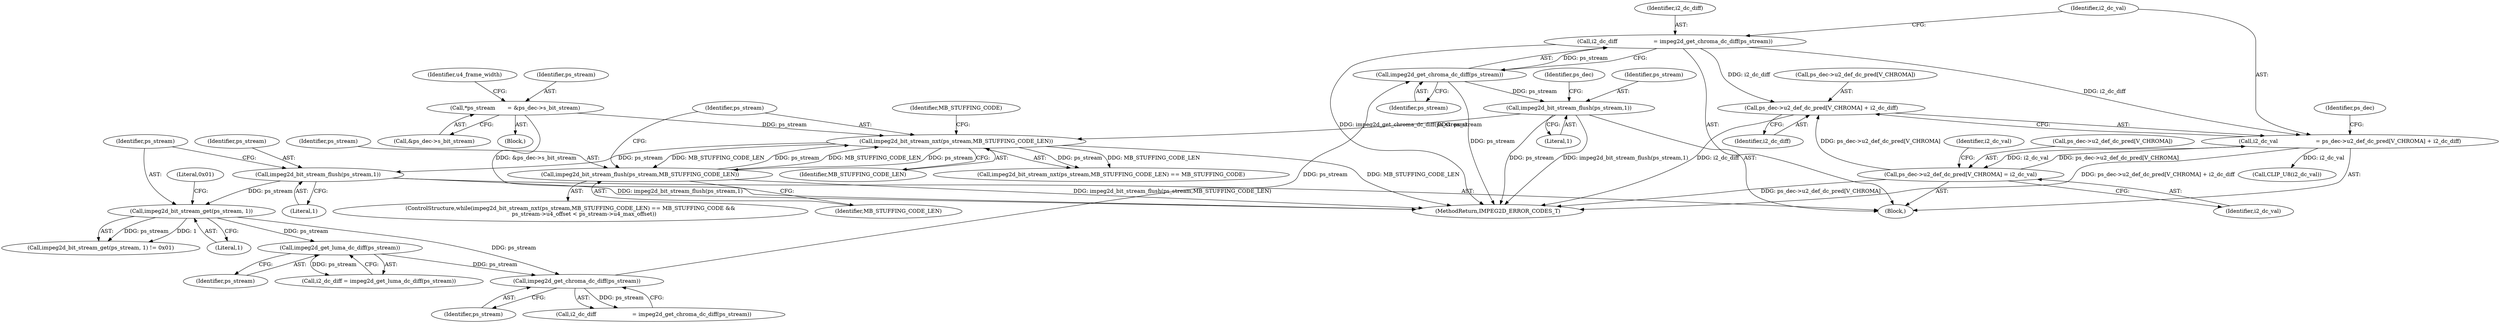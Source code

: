 digraph "0_Android_ffab15eb80630dc799eb410855c93525b75233c3_1@array" {
"1000353" [label="(Call,ps_dec->u2_def_dc_pred[V_CHROMA] + i2_dc_diff)"];
"1000360" [label="(Call,ps_dec->u2_def_dc_pred[V_CHROMA] = i2_dc_val)"];
"1000351" [label="(Call,i2_dc_val                      = ps_dec->u2_def_dc_pred[V_CHROMA] + i2_dc_diff)"];
"1000347" [label="(Call,i2_dc_diff                     = impeg2d_get_chroma_dc_diff(ps_stream))"];
"1000349" [label="(Call,impeg2d_get_chroma_dc_diff(ps_stream))"];
"1000312" [label="(Call,impeg2d_get_chroma_dc_diff(ps_stream))"];
"1000227" [label="(Call,impeg2d_bit_stream_get(ps_stream, 1))"];
"1000222" [label="(Call,impeg2d_bit_stream_flush(ps_stream,1))"];
"1000208" [label="(Call,impeg2d_bit_stream_nxt(ps_stream,MB_STUFFING_CODE_LEN))"];
"1000125" [label="(Call,*ps_stream       = &ps_dec->s_bit_stream)"];
"1000417" [label="(Call,impeg2d_bit_stream_flush(ps_stream,1))"];
"1000219" [label="(Call,impeg2d_bit_stream_flush(ps_stream,MB_STUFFING_CODE_LEN))"];
"1000266" [label="(Call,impeg2d_get_luma_dc_diff(ps_stream))"];
"1000267" [label="(Identifier,ps_stream)"];
"1000312" [label="(Call,impeg2d_get_chroma_dc_diff(ps_stream))"];
"1000438" [label="(MethodReturn,IMPEG2D_ERROR_CODES_T)"];
"1000423" [label="(Identifier,ps_dec)"];
"1000368" [label="(Identifier,i2_dc_val)"];
"1000352" [label="(Identifier,i2_dc_val)"];
"1000418" [label="(Identifier,ps_stream)"];
"1000264" [label="(Call,i2_dc_diff = impeg2d_get_luma_dc_diff(ps_stream))"];
"1000348" [label="(Identifier,i2_dc_diff)"];
"1000351" [label="(Call,i2_dc_val                      = ps_dec->u2_def_dc_pred[V_CHROMA] + i2_dc_diff)"];
"1000127" [label="(Call,&ps_dec->s_bit_stream)"];
"1000205" [label="(ControlStructure,while(impeg2d_bit_stream_nxt(ps_stream,MB_STUFFING_CODE_LEN) == MB_STUFFING_CODE &&\n                ps_stream->u4_offset < ps_stream->u4_max_offset))"];
"1000313" [label="(Identifier,ps_stream)"];
"1000223" [label="(Identifier,ps_stream)"];
"1000210" [label="(Identifier,MB_STUFFING_CODE_LEN)"];
"1000361" [label="(Call,ps_dec->u2_def_dc_pred[V_CHROMA])"];
"1000219" [label="(Call,impeg2d_bit_stream_flush(ps_stream,MB_STUFFING_CODE_LEN))"];
"1000369" [label="(Call,CLIP_U8(i2_dc_val))"];
"1000207" [label="(Call,impeg2d_bit_stream_nxt(ps_stream,MB_STUFFING_CODE_LEN) == MB_STUFFING_CODE)"];
"1000354" [label="(Call,ps_dec->u2_def_dc_pred[V_CHROMA])"];
"1000126" [label="(Identifier,ps_stream)"];
"1000359" [label="(Identifier,i2_dc_diff)"];
"1000417" [label="(Call,impeg2d_bit_stream_flush(ps_stream,1))"];
"1000347" [label="(Call,i2_dc_diff                     = impeg2d_get_chroma_dc_diff(ps_stream))"];
"1000125" [label="(Call,*ps_stream       = &ps_dec->s_bit_stream)"];
"1000229" [label="(Literal,1)"];
"1000353" [label="(Call,ps_dec->u2_def_dc_pred[V_CHROMA] + i2_dc_diff)"];
"1000222" [label="(Call,impeg2d_bit_stream_flush(ps_stream,1))"];
"1000360" [label="(Call,ps_dec->u2_def_dc_pred[V_CHROMA] = i2_dc_val)"];
"1000166" [label="(Block,)"];
"1000366" [label="(Identifier,i2_dc_val)"];
"1000363" [label="(Identifier,ps_dec)"];
"1000221" [label="(Identifier,MB_STUFFING_CODE_LEN)"];
"1000135" [label="(Identifier,u4_frame_width)"];
"1000227" [label="(Call,impeg2d_bit_stream_get(ps_stream, 1))"];
"1000208" [label="(Call,impeg2d_bit_stream_nxt(ps_stream,MB_STUFFING_CODE_LEN))"];
"1000228" [label="(Identifier,ps_stream)"];
"1000230" [label="(Literal,0x01)"];
"1000224" [label="(Literal,1)"];
"1000310" [label="(Call,i2_dc_diff                     = impeg2d_get_chroma_dc_diff(ps_stream))"];
"1000220" [label="(Identifier,ps_stream)"];
"1000350" [label="(Identifier,ps_stream)"];
"1000115" [label="(Block,)"];
"1000349" [label="(Call,impeg2d_get_chroma_dc_diff(ps_stream))"];
"1000211" [label="(Identifier,MB_STUFFING_CODE)"];
"1000209" [label="(Identifier,ps_stream)"];
"1000266" [label="(Call,impeg2d_get_luma_dc_diff(ps_stream))"];
"1000226" [label="(Call,impeg2d_bit_stream_get(ps_stream, 1) != 0x01)"];
"1000419" [label="(Literal,1)"];
"1000353" -> "1000351"  [label="AST: "];
"1000353" -> "1000359"  [label="CFG: "];
"1000354" -> "1000353"  [label="AST: "];
"1000359" -> "1000353"  [label="AST: "];
"1000351" -> "1000353"  [label="CFG: "];
"1000353" -> "1000438"  [label="DDG: i2_dc_diff"];
"1000360" -> "1000353"  [label="DDG: ps_dec->u2_def_dc_pred[V_CHROMA]"];
"1000347" -> "1000353"  [label="DDG: i2_dc_diff"];
"1000360" -> "1000166"  [label="AST: "];
"1000360" -> "1000366"  [label="CFG: "];
"1000361" -> "1000360"  [label="AST: "];
"1000366" -> "1000360"  [label="AST: "];
"1000368" -> "1000360"  [label="CFG: "];
"1000360" -> "1000438"  [label="DDG: ps_dec->u2_def_dc_pred[V_CHROMA]"];
"1000360" -> "1000351"  [label="DDG: ps_dec->u2_def_dc_pred[V_CHROMA]"];
"1000351" -> "1000360"  [label="DDG: i2_dc_val"];
"1000351" -> "1000166"  [label="AST: "];
"1000352" -> "1000351"  [label="AST: "];
"1000363" -> "1000351"  [label="CFG: "];
"1000351" -> "1000438"  [label="DDG: ps_dec->u2_def_dc_pred[V_CHROMA] + i2_dc_diff"];
"1000347" -> "1000351"  [label="DDG: i2_dc_diff"];
"1000351" -> "1000369"  [label="DDG: i2_dc_val"];
"1000347" -> "1000166"  [label="AST: "];
"1000347" -> "1000349"  [label="CFG: "];
"1000348" -> "1000347"  [label="AST: "];
"1000349" -> "1000347"  [label="AST: "];
"1000352" -> "1000347"  [label="CFG: "];
"1000347" -> "1000438"  [label="DDG: impeg2d_get_chroma_dc_diff(ps_stream)"];
"1000349" -> "1000347"  [label="DDG: ps_stream"];
"1000349" -> "1000350"  [label="CFG: "];
"1000350" -> "1000349"  [label="AST: "];
"1000349" -> "1000438"  [label="DDG: ps_stream"];
"1000312" -> "1000349"  [label="DDG: ps_stream"];
"1000349" -> "1000417"  [label="DDG: ps_stream"];
"1000312" -> "1000310"  [label="AST: "];
"1000312" -> "1000313"  [label="CFG: "];
"1000313" -> "1000312"  [label="AST: "];
"1000310" -> "1000312"  [label="CFG: "];
"1000312" -> "1000310"  [label="DDG: ps_stream"];
"1000227" -> "1000312"  [label="DDG: ps_stream"];
"1000266" -> "1000312"  [label="DDG: ps_stream"];
"1000227" -> "1000226"  [label="AST: "];
"1000227" -> "1000229"  [label="CFG: "];
"1000228" -> "1000227"  [label="AST: "];
"1000229" -> "1000227"  [label="AST: "];
"1000230" -> "1000227"  [label="CFG: "];
"1000227" -> "1000226"  [label="DDG: ps_stream"];
"1000227" -> "1000226"  [label="DDG: 1"];
"1000222" -> "1000227"  [label="DDG: ps_stream"];
"1000227" -> "1000266"  [label="DDG: ps_stream"];
"1000222" -> "1000166"  [label="AST: "];
"1000222" -> "1000224"  [label="CFG: "];
"1000223" -> "1000222"  [label="AST: "];
"1000224" -> "1000222"  [label="AST: "];
"1000228" -> "1000222"  [label="CFG: "];
"1000222" -> "1000438"  [label="DDG: impeg2d_bit_stream_flush(ps_stream,1)"];
"1000208" -> "1000222"  [label="DDG: ps_stream"];
"1000208" -> "1000207"  [label="AST: "];
"1000208" -> "1000210"  [label="CFG: "];
"1000209" -> "1000208"  [label="AST: "];
"1000210" -> "1000208"  [label="AST: "];
"1000211" -> "1000208"  [label="CFG: "];
"1000208" -> "1000438"  [label="DDG: MB_STUFFING_CODE_LEN"];
"1000208" -> "1000207"  [label="DDG: ps_stream"];
"1000208" -> "1000207"  [label="DDG: MB_STUFFING_CODE_LEN"];
"1000125" -> "1000208"  [label="DDG: ps_stream"];
"1000417" -> "1000208"  [label="DDG: ps_stream"];
"1000219" -> "1000208"  [label="DDG: ps_stream"];
"1000219" -> "1000208"  [label="DDG: MB_STUFFING_CODE_LEN"];
"1000208" -> "1000219"  [label="DDG: ps_stream"];
"1000208" -> "1000219"  [label="DDG: MB_STUFFING_CODE_LEN"];
"1000125" -> "1000115"  [label="AST: "];
"1000125" -> "1000127"  [label="CFG: "];
"1000126" -> "1000125"  [label="AST: "];
"1000127" -> "1000125"  [label="AST: "];
"1000135" -> "1000125"  [label="CFG: "];
"1000125" -> "1000438"  [label="DDG: &ps_dec->s_bit_stream"];
"1000417" -> "1000166"  [label="AST: "];
"1000417" -> "1000419"  [label="CFG: "];
"1000418" -> "1000417"  [label="AST: "];
"1000419" -> "1000417"  [label="AST: "];
"1000423" -> "1000417"  [label="CFG: "];
"1000417" -> "1000438"  [label="DDG: ps_stream"];
"1000417" -> "1000438"  [label="DDG: impeg2d_bit_stream_flush(ps_stream,1)"];
"1000219" -> "1000205"  [label="AST: "];
"1000219" -> "1000221"  [label="CFG: "];
"1000220" -> "1000219"  [label="AST: "];
"1000221" -> "1000219"  [label="AST: "];
"1000209" -> "1000219"  [label="CFG: "];
"1000219" -> "1000438"  [label="DDG: impeg2d_bit_stream_flush(ps_stream,MB_STUFFING_CODE_LEN)"];
"1000266" -> "1000264"  [label="AST: "];
"1000266" -> "1000267"  [label="CFG: "];
"1000267" -> "1000266"  [label="AST: "];
"1000264" -> "1000266"  [label="CFG: "];
"1000266" -> "1000264"  [label="DDG: ps_stream"];
}
